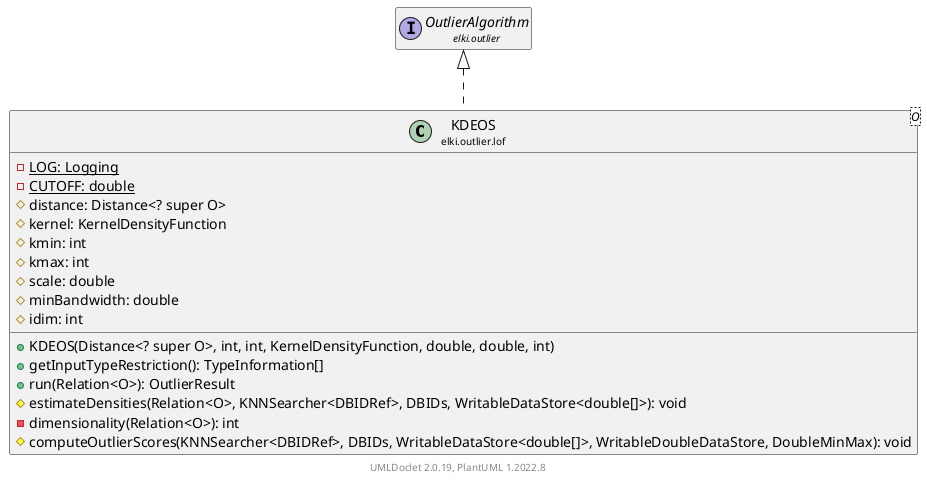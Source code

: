 @startuml
    remove .*\.(Instance|Par|Parameterizer|Factory)$
    set namespaceSeparator none
    hide empty fields
    hide empty methods

    class "<size:14>KDEOS\n<size:10>elki.outlier.lof" as elki.outlier.lof.KDEOS<O> [[KDEOS.html]] {
        {static} -LOG: Logging
        {static} -CUTOFF: double
        #distance: Distance<? super O>
        #kernel: KernelDensityFunction
        #kmin: int
        #kmax: int
        #scale: double
        #minBandwidth: double
        #idim: int
        +KDEOS(Distance<? super O>, int, int, KernelDensityFunction, double, double, int)
        +getInputTypeRestriction(): TypeInformation[]
        +run(Relation<O>): OutlierResult
        #estimateDensities(Relation<O>, KNNSearcher<DBIDRef>, DBIDs, WritableDataStore<double[]>): void
        -dimensionality(Relation<O>): int
        #computeOutlierScores(KNNSearcher<DBIDRef>, DBIDs, WritableDataStore<double[]>, WritableDoubleDataStore, DoubleMinMax): void
    }

    interface "<size:14>OutlierAlgorithm\n<size:10>elki.outlier" as elki.outlier.OutlierAlgorithm [[../OutlierAlgorithm.html]]
    class "<size:14>KDEOS.Par\n<size:10>elki.outlier.lof" as elki.outlier.lof.KDEOS.Par<O>

    elki.outlier.OutlierAlgorithm <|.. elki.outlier.lof.KDEOS
    elki.outlier.lof.KDEOS +-- elki.outlier.lof.KDEOS.Par

    center footer UMLDoclet 2.0.19, PlantUML 1.2022.8
@enduml
